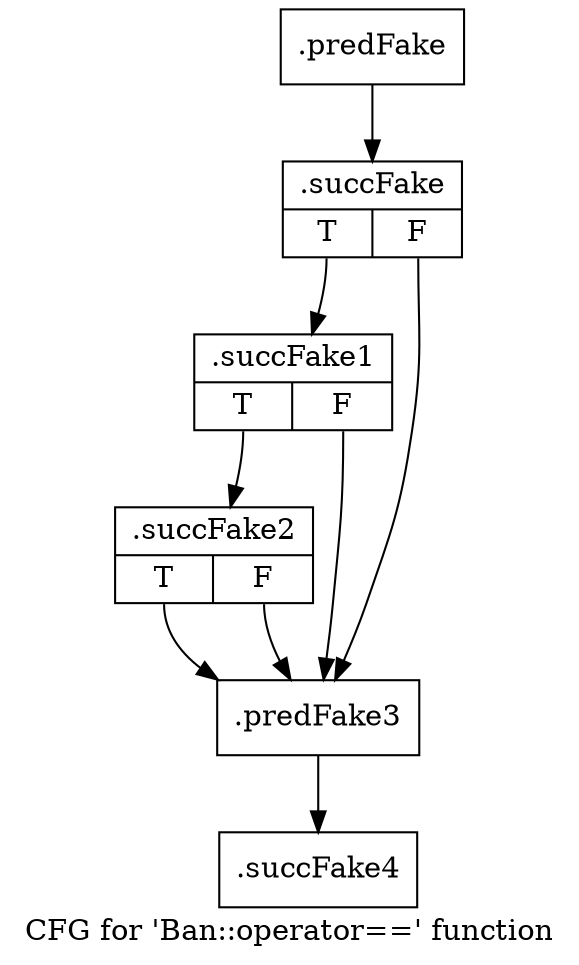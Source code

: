 digraph "CFG for 'Ban::operator==' function" {
	label="CFG for 'Ban::operator==' function";

	Node0x4e6e990 [shape=record,filename="",linenumber="",label="{.predFake}"];
	Node0x4e6e990 -> Node0x4dec8c0[ callList="" memoryops="" filename="../../../../../src/ban_s3.cpp" execusionnum="0"];
	Node0x4dec8c0 [shape=record,filename="../../../../../src/ban_s3.cpp",linenumber="23",label="{.succFake|{<s0>T|<s1>F}}"];
	Node0x4dec8c0:s0 -> Node0x4deca50[ callList="" memoryops="" filename="../../../../../src/ban_s3.cpp" execusionnum="0"];
	Node0x4dec8c0:s1 -> Node0x4e704e0;
	Node0x4deca50 [shape=record,filename="../../../../../src/ban_s3.cpp",linenumber="23",label="{.succFake1|{<s0>T|<s1>F}}"];
	Node0x4deca50:s0 -> Node0x4decb00[ callList="" memoryops="" filename="../../../../../src/ban_s3.cpp" execusionnum="0"];
	Node0x4deca50:s1 -> Node0x4e704e0;
	Node0x4decb00 [shape=record,filename="../../../../../src/ban_s3.cpp",linenumber="23",label="{.succFake2|{<s0>T|<s1>F}}"];
	Node0x4decb00:s0 -> Node0x4e704e0[ callList="" memoryops="" filename="../../../../../src/ban_s3.cpp" execusionnum="0"];
	Node0x4decb00:s1 -> Node0x4e704e0;
	Node0x4e704e0 [shape=record,filename="../../../../../src/ban_s3.cpp",linenumber="23",label="{.predFake3}"];
	Node0x4e704e0 -> Node0x4decc90[ callList="" memoryops="" filename="../../../../../src/ban_s3.cpp" execusionnum="0"];
	Node0x4decc90 [shape=record,filename="../../../../../src/ban_s3.cpp",linenumber="23",label="{.succFake4}"];
}
